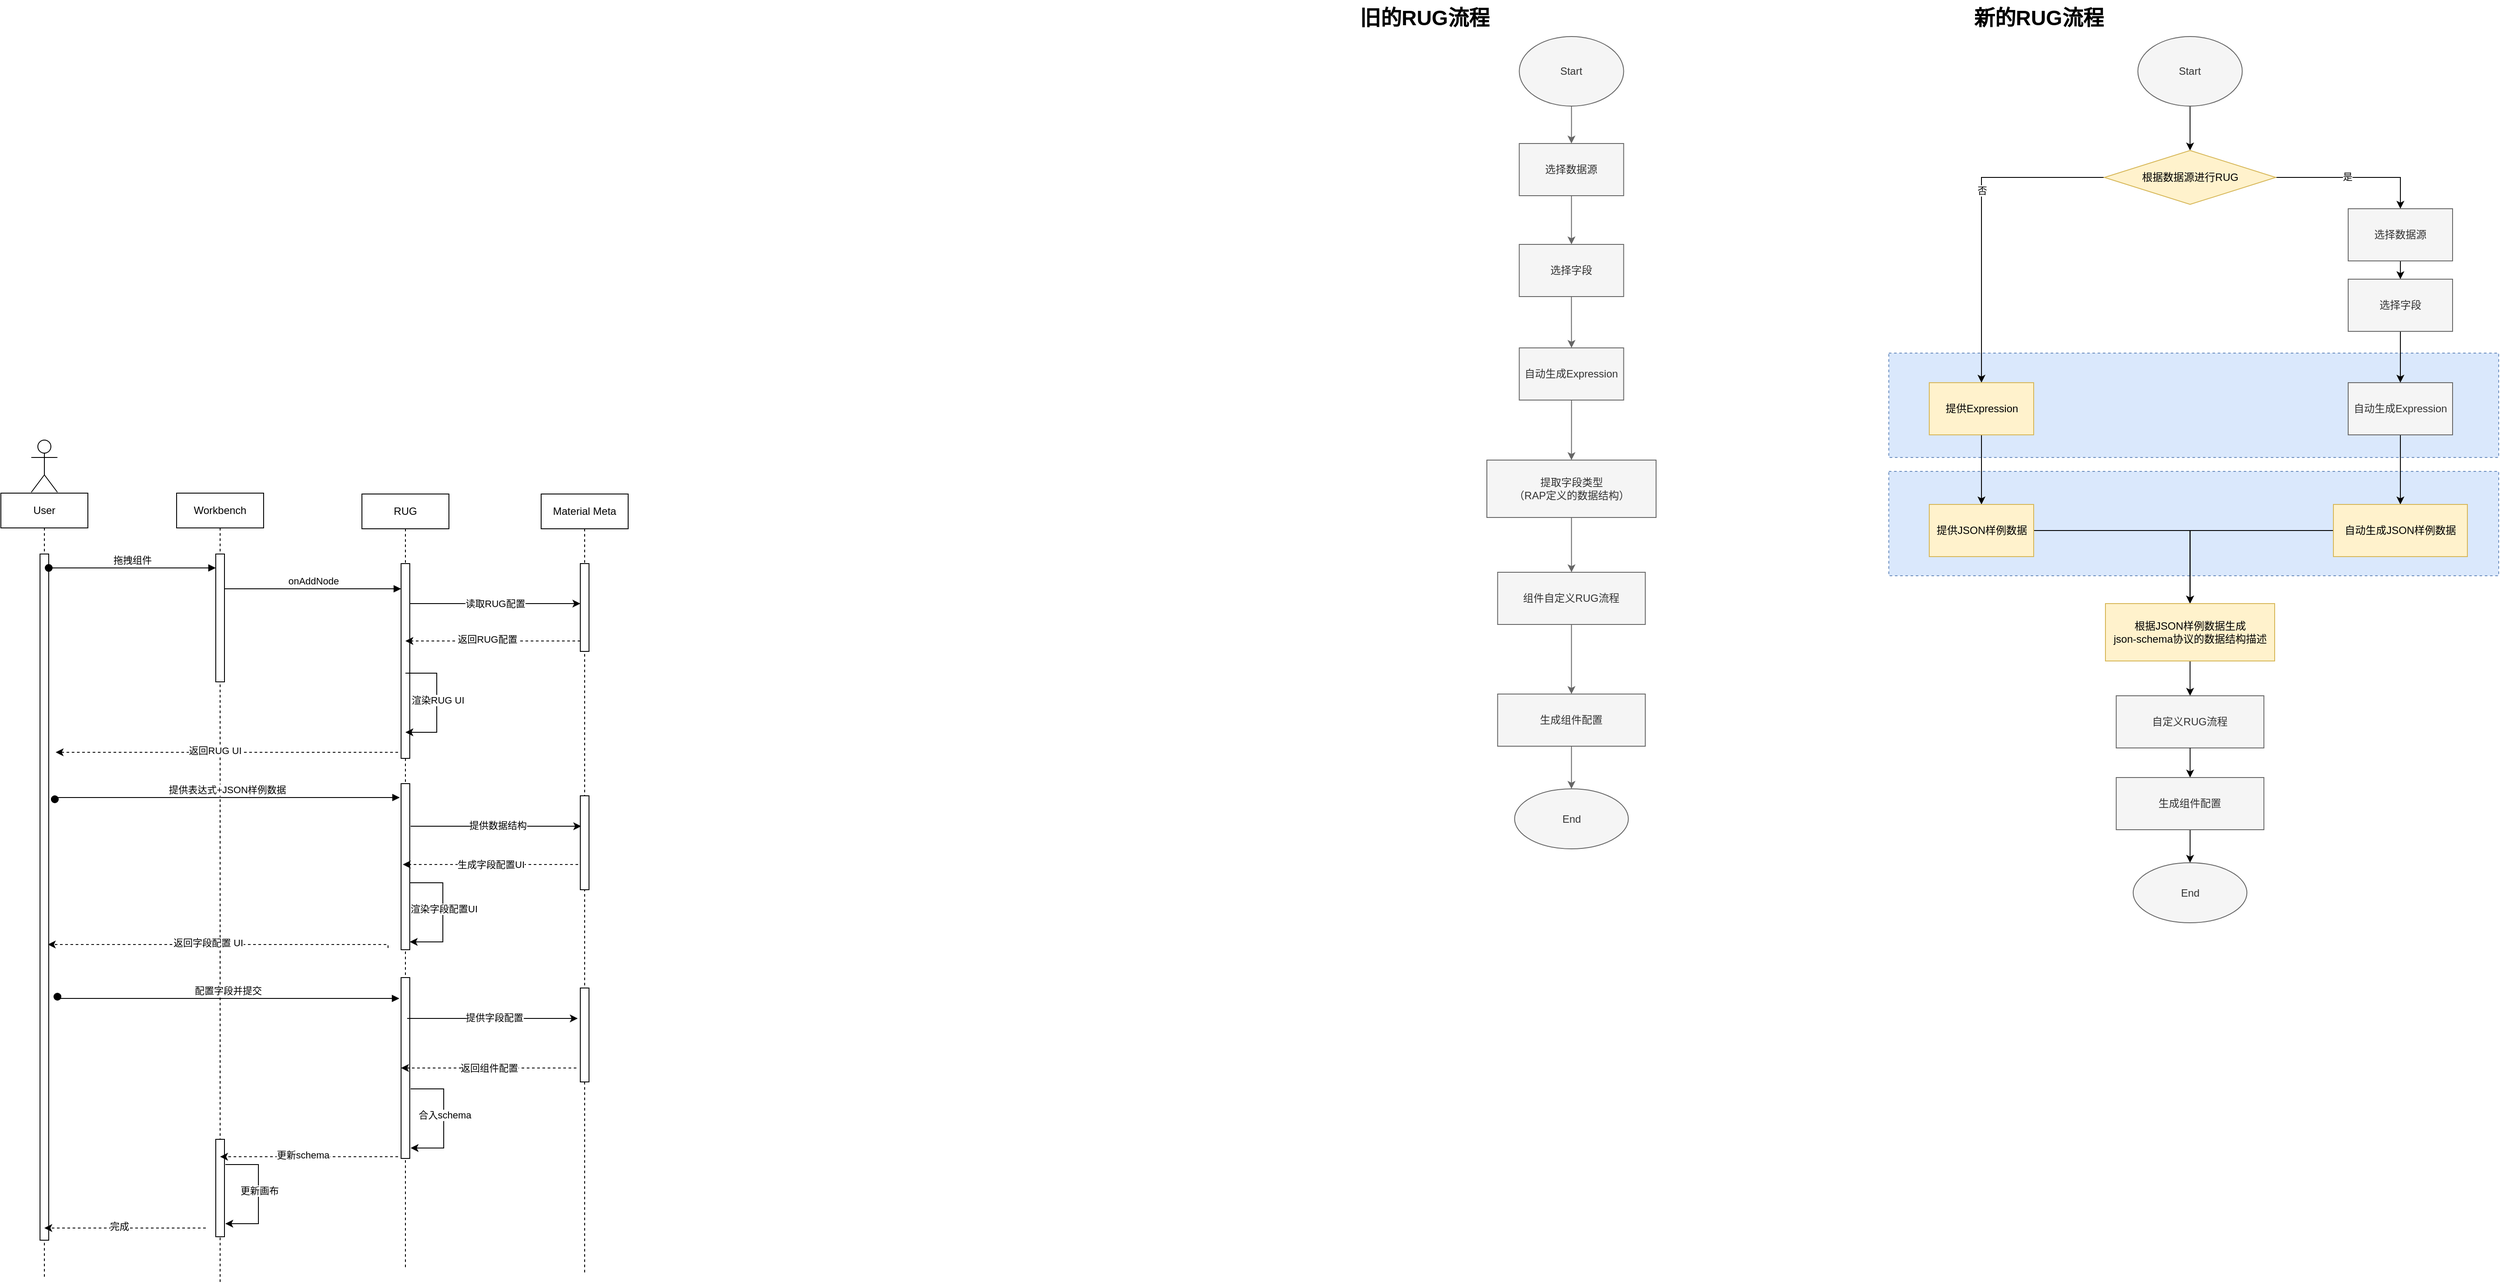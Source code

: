 <mxfile version="24.3.1" type="github">
  <diagram name="Page-1" id="ADWS8KvVb-Phw36fm134">
    <mxGraphModel dx="2460" dy="1941" grid="0" gridSize="10" guides="1" tooltips="1" connect="1" arrows="1" fold="1" page="0" pageScale="1" pageWidth="827" pageHeight="1169" math="0" shadow="0">
      <root>
        <mxCell id="0" />
        <mxCell id="1" parent="0" />
        <mxCell id="wdZtP8kg0rb3bL8GZGm_-107" value="Workbench" style="shape=umlLifeline;perimeter=lifelinePerimeter;whiteSpace=wrap;html=1;container=0;dropTarget=0;collapsible=0;recursiveResize=0;outlineConnect=0;portConstraint=eastwest;newEdgeStyle={&quot;edgeStyle&quot;:&quot;elbowEdgeStyle&quot;,&quot;elbow&quot;:&quot;vertical&quot;,&quot;curved&quot;:0,&quot;rounded&quot;:0};" parent="1" vertex="1">
          <mxGeometry x="-2" y="9" width="100" height="909" as="geometry" />
        </mxCell>
        <mxCell id="wdZtP8kg0rb3bL8GZGm_-108" value="" style="html=1;points=[];perimeter=orthogonalPerimeter;outlineConnect=0;targetShapes=umlLifeline;portConstraint=eastwest;newEdgeStyle={&quot;edgeStyle&quot;:&quot;elbowEdgeStyle&quot;,&quot;elbow&quot;:&quot;vertical&quot;,&quot;curved&quot;:0,&quot;rounded&quot;:0};" parent="wdZtP8kg0rb3bL8GZGm_-107" vertex="1">
          <mxGeometry x="45" y="70" width="10" height="147" as="geometry" />
        </mxCell>
        <mxCell id="wdZtP8kg0rb3bL8GZGm_-239" value="" style="html=1;points=[];perimeter=orthogonalPerimeter;outlineConnect=0;targetShapes=umlLifeline;portConstraint=eastwest;newEdgeStyle={&quot;edgeStyle&quot;:&quot;elbowEdgeStyle&quot;,&quot;elbow&quot;:&quot;vertical&quot;,&quot;curved&quot;:0,&quot;rounded&quot;:0};" parent="wdZtP8kg0rb3bL8GZGm_-107" vertex="1">
          <mxGeometry x="45" y="743" width="10" height="112" as="geometry" />
        </mxCell>
        <mxCell id="wdZtP8kg0rb3bL8GZGm_-111" value="RUG" style="shape=umlLifeline;perimeter=lifelinePerimeter;whiteSpace=wrap;html=1;container=0;dropTarget=0;collapsible=0;recursiveResize=0;outlineConnect=0;portConstraint=eastwest;newEdgeStyle={&quot;edgeStyle&quot;:&quot;elbowEdgeStyle&quot;,&quot;elbow&quot;:&quot;vertical&quot;,&quot;curved&quot;:0,&quot;rounded&quot;:0};" parent="1" vertex="1">
          <mxGeometry x="211" y="10" width="100" height="891" as="geometry" />
        </mxCell>
        <mxCell id="wdZtP8kg0rb3bL8GZGm_-112" value="" style="html=1;points=[];perimeter=orthogonalPerimeter;outlineConnect=0;targetShapes=umlLifeline;portConstraint=eastwest;newEdgeStyle={&quot;edgeStyle&quot;:&quot;elbowEdgeStyle&quot;,&quot;elbow&quot;:&quot;vertical&quot;,&quot;curved&quot;:0,&quot;rounded&quot;:0};" parent="wdZtP8kg0rb3bL8GZGm_-111" vertex="1">
          <mxGeometry x="45" y="80" width="10" height="224" as="geometry" />
        </mxCell>
        <mxCell id="wdZtP8kg0rb3bL8GZGm_-218" value="" style="html=1;points=[];perimeter=orthogonalPerimeter;outlineConnect=0;targetShapes=umlLifeline;portConstraint=eastwest;newEdgeStyle={&quot;edgeStyle&quot;:&quot;elbowEdgeStyle&quot;,&quot;elbow&quot;:&quot;vertical&quot;,&quot;curved&quot;:0,&quot;rounded&quot;:0};" parent="wdZtP8kg0rb3bL8GZGm_-111" vertex="1">
          <mxGeometry x="45" y="333" width="10" height="191" as="geometry" />
        </mxCell>
        <mxCell id="wdZtP8kg0rb3bL8GZGm_-226" value="" style="html=1;points=[];perimeter=orthogonalPerimeter;outlineConnect=0;targetShapes=umlLifeline;portConstraint=eastwest;newEdgeStyle={&quot;edgeStyle&quot;:&quot;elbowEdgeStyle&quot;,&quot;elbow&quot;:&quot;vertical&quot;,&quot;curved&quot;:0,&quot;rounded&quot;:0};" parent="wdZtP8kg0rb3bL8GZGm_-111" vertex="1">
          <mxGeometry x="45" y="556" width="10" height="208" as="geometry" />
        </mxCell>
        <mxCell id="wdZtP8kg0rb3bL8GZGm_-113" value="onAddNode" style="html=1;verticalAlign=bottom;endArrow=block;edgeStyle=elbowEdgeStyle;elbow=vertical;curved=0;rounded=0;" parent="1" source="wdZtP8kg0rb3bL8GZGm_-108" target="wdZtP8kg0rb3bL8GZGm_-112" edge="1">
          <mxGeometry relative="1" as="geometry">
            <mxPoint x="175" y="110" as="sourcePoint" />
            <Array as="points">
              <mxPoint x="150" y="119" />
              <mxPoint x="160" y="100" />
            </Array>
          </mxGeometry>
        </mxCell>
        <mxCell id="wdZtP8kg0rb3bL8GZGm_-117" value="User" style="shape=umlActor;verticalLabelPosition=bottom;verticalAlign=top;html=1;outlineConnect=0;" parent="1" vertex="1">
          <mxGeometry x="-169" y="-52" width="30" height="60" as="geometry" />
        </mxCell>
        <mxCell id="wdZtP8kg0rb3bL8GZGm_-118" value="Material Meta" style="shape=umlLifeline;perimeter=lifelinePerimeter;whiteSpace=wrap;html=1;container=0;dropTarget=0;collapsible=0;recursiveResize=0;outlineConnect=0;portConstraint=eastwest;newEdgeStyle={&quot;edgeStyle&quot;:&quot;elbowEdgeStyle&quot;,&quot;elbow&quot;:&quot;vertical&quot;,&quot;curved&quot;:0,&quot;rounded&quot;:0};" parent="1" vertex="1">
          <mxGeometry x="417" y="10" width="100" height="898" as="geometry" />
        </mxCell>
        <mxCell id="wdZtP8kg0rb3bL8GZGm_-122" value="" style="html=1;points=[];perimeter=orthogonalPerimeter;outlineConnect=0;targetShapes=umlLifeline;portConstraint=eastwest;newEdgeStyle={&quot;edgeStyle&quot;:&quot;elbowEdgeStyle&quot;,&quot;elbow&quot;:&quot;vertical&quot;,&quot;curved&quot;:0,&quot;rounded&quot;:0};" parent="wdZtP8kg0rb3bL8GZGm_-118" vertex="1">
          <mxGeometry x="45" y="80" width="10" height="101" as="geometry" />
        </mxCell>
        <mxCell id="wdZtP8kg0rb3bL8GZGm_-220" value="" style="html=1;points=[];perimeter=orthogonalPerimeter;outlineConnect=0;targetShapes=umlLifeline;portConstraint=eastwest;newEdgeStyle={&quot;edgeStyle&quot;:&quot;elbowEdgeStyle&quot;,&quot;elbow&quot;:&quot;vertical&quot;,&quot;curved&quot;:0,&quot;rounded&quot;:0};" parent="wdZtP8kg0rb3bL8GZGm_-118" vertex="1">
          <mxGeometry x="45" y="347" width="10" height="108" as="geometry" />
        </mxCell>
        <mxCell id="wdZtP8kg0rb3bL8GZGm_-228" value="" style="html=1;points=[];perimeter=orthogonalPerimeter;outlineConnect=0;targetShapes=umlLifeline;portConstraint=eastwest;newEdgeStyle={&quot;edgeStyle&quot;:&quot;elbowEdgeStyle&quot;,&quot;elbow&quot;:&quot;vertical&quot;,&quot;curved&quot;:0,&quot;rounded&quot;:0};" parent="wdZtP8kg0rb3bL8GZGm_-118" vertex="1">
          <mxGeometry x="45" y="568" width="10" height="108" as="geometry" />
        </mxCell>
        <mxCell id="wdZtP8kg0rb3bL8GZGm_-123" value="读取RUG配置" style="edgeStyle=elbowEdgeStyle;rounded=0;orthogonalLoop=1;jettySize=auto;html=1;elbow=vertical;curved=0;" parent="1" source="wdZtP8kg0rb3bL8GZGm_-112" target="wdZtP8kg0rb3bL8GZGm_-122" edge="1">
          <mxGeometry relative="1" as="geometry">
            <Array as="points">
              <mxPoint x="403" y="136" />
              <mxPoint x="360" y="110" />
            </Array>
          </mxGeometry>
        </mxCell>
        <mxCell id="wdZtP8kg0rb3bL8GZGm_-127" style="edgeStyle=elbowEdgeStyle;rounded=0;orthogonalLoop=1;jettySize=auto;html=1;elbow=vertical;curved=0;dashed=1;" parent="1" source="wdZtP8kg0rb3bL8GZGm_-122" target="wdZtP8kg0rb3bL8GZGm_-111" edge="1">
          <mxGeometry relative="1" as="geometry">
            <Array as="points">
              <mxPoint x="407" y="179" />
            </Array>
          </mxGeometry>
        </mxCell>
        <mxCell id="wdZtP8kg0rb3bL8GZGm_-128" value="返回RUG配置" style="edgeLabel;html=1;align=center;verticalAlign=middle;resizable=0;points=[];" parent="wdZtP8kg0rb3bL8GZGm_-127" vertex="1" connectable="0">
          <mxGeometry x="0.072" y="-2" relative="1" as="geometry">
            <mxPoint as="offset" />
          </mxGeometry>
        </mxCell>
        <mxCell id="wdZtP8kg0rb3bL8GZGm_-135" value="User" style="shape=umlLifeline;perimeter=lifelinePerimeter;whiteSpace=wrap;html=1;container=0;dropTarget=0;collapsible=0;recursiveResize=0;outlineConnect=0;portConstraint=eastwest;newEdgeStyle={&quot;edgeStyle&quot;:&quot;elbowEdgeStyle&quot;,&quot;elbow&quot;:&quot;vertical&quot;,&quot;curved&quot;:0,&quot;rounded&quot;:0};" parent="1" vertex="1">
          <mxGeometry x="-204" y="9" width="100" height="904" as="geometry" />
        </mxCell>
        <mxCell id="wdZtP8kg0rb3bL8GZGm_-136" value="" style="html=1;points=[];perimeter=orthogonalPerimeter;outlineConnect=0;targetShapes=umlLifeline;portConstraint=eastwest;newEdgeStyle={&quot;edgeStyle&quot;:&quot;elbowEdgeStyle&quot;,&quot;elbow&quot;:&quot;vertical&quot;,&quot;curved&quot;:0,&quot;rounded&quot;:0};" parent="wdZtP8kg0rb3bL8GZGm_-135" vertex="1">
          <mxGeometry x="45" y="70" width="10" height="789" as="geometry" />
        </mxCell>
        <mxCell id="wdZtP8kg0rb3bL8GZGm_-109" value="拖拽组件" style="html=1;verticalAlign=bottom;startArrow=oval;endArrow=block;startSize=8;edgeStyle=elbowEdgeStyle;elbow=vertical;curved=0;rounded=0;" parent="1" source="wdZtP8kg0rb3bL8GZGm_-136" target="wdZtP8kg0rb3bL8GZGm_-108" edge="1">
          <mxGeometry relative="1" as="geometry">
            <mxPoint x="-18" y="87" as="sourcePoint" />
            <Array as="points">
              <mxPoint x="-68" y="95" />
            </Array>
          </mxGeometry>
        </mxCell>
        <mxCell id="wdZtP8kg0rb3bL8GZGm_-213" style="edgeStyle=elbowEdgeStyle;rounded=0;orthogonalLoop=1;jettySize=auto;html=1;elbow=vertical;curved=0;dashed=1;" parent="1" edge="1">
          <mxGeometry relative="1" as="geometry">
            <mxPoint x="252.5" y="307" as="sourcePoint" />
            <mxPoint x="-141" y="307" as="targetPoint" />
            <Array as="points">
              <mxPoint x="199.5" y="307" />
            </Array>
          </mxGeometry>
        </mxCell>
        <mxCell id="wdZtP8kg0rb3bL8GZGm_-214" value="返回RUG UI" style="edgeLabel;html=1;align=center;verticalAlign=middle;resizable=0;points=[];" parent="wdZtP8kg0rb3bL8GZGm_-213" vertex="1" connectable="0">
          <mxGeometry x="0.072" y="-2" relative="1" as="geometry">
            <mxPoint as="offset" />
          </mxGeometry>
        </mxCell>
        <mxCell id="wdZtP8kg0rb3bL8GZGm_-215" value="" style="endArrow=classic;html=1;rounded=0;" parent="1" source="wdZtP8kg0rb3bL8GZGm_-111" target="wdZtP8kg0rb3bL8GZGm_-111" edge="1">
          <mxGeometry width="50" height="50" relative="1" as="geometry">
            <mxPoint x="268" y="191" as="sourcePoint" />
            <mxPoint x="268" y="280" as="targetPoint" />
            <Array as="points">
              <mxPoint x="297" y="216" />
              <mxPoint x="297" y="284" />
            </Array>
          </mxGeometry>
        </mxCell>
        <mxCell id="wdZtP8kg0rb3bL8GZGm_-216" value="渲染RUG UI" style="edgeLabel;html=1;align=center;verticalAlign=middle;resizable=0;points=[];" parent="wdZtP8kg0rb3bL8GZGm_-215" vertex="1" connectable="0">
          <mxGeometry x="-0.053" y="1" relative="1" as="geometry">
            <mxPoint as="offset" />
          </mxGeometry>
        </mxCell>
        <mxCell id="wdZtP8kg0rb3bL8GZGm_-217" value="提供表达式+JSON样例数据" style="html=1;verticalAlign=bottom;startArrow=oval;endArrow=block;startSize=8;edgeStyle=elbowEdgeStyle;elbow=vertical;curved=0;rounded=0;" parent="1" edge="1">
          <mxGeometry relative="1" as="geometry">
            <mxPoint x="-142" y="361" as="sourcePoint" />
            <mxPoint x="254.5" y="359" as="targetPoint" />
            <Array as="points">
              <mxPoint x="-70" y="359" />
            </Array>
          </mxGeometry>
        </mxCell>
        <mxCell id="wdZtP8kg0rb3bL8GZGm_-221" value="" style="edgeStyle=elbowEdgeStyle;rounded=0;orthogonalLoop=1;jettySize=auto;html=1;elbow=vertical;curved=0;" parent="1" edge="1">
          <mxGeometry relative="1" as="geometry">
            <mxPoint x="267" y="392" as="sourcePoint" />
            <mxPoint x="463" y="392" as="targetPoint" />
          </mxGeometry>
        </mxCell>
        <mxCell id="wdZtP8kg0rb3bL8GZGm_-222" value="提供数据结构" style="edgeLabel;html=1;align=center;verticalAlign=middle;resizable=0;points=[];" parent="wdZtP8kg0rb3bL8GZGm_-221" vertex="1" connectable="0">
          <mxGeometry x="0.347" y="-1" relative="1" as="geometry">
            <mxPoint x="-32" y="-2" as="offset" />
          </mxGeometry>
        </mxCell>
        <mxCell id="wdZtP8kg0rb3bL8GZGm_-223" value="生成字段配置UI" style="edgeStyle=elbowEdgeStyle;rounded=0;orthogonalLoop=1;jettySize=auto;html=1;elbow=horizontal;curved=0;dashed=1;" parent="1" edge="1">
          <mxGeometry relative="1" as="geometry">
            <mxPoint x="459.5" y="436" as="sourcePoint" />
            <mxPoint x="258" y="436" as="targetPoint" />
          </mxGeometry>
        </mxCell>
        <mxCell id="wdZtP8kg0rb3bL8GZGm_-224" style="edgeStyle=elbowEdgeStyle;rounded=0;orthogonalLoop=1;jettySize=auto;html=1;elbow=vertical;curved=0;dashed=1;" parent="1" edge="1">
          <mxGeometry relative="1" as="geometry">
            <mxPoint x="241" y="532" as="sourcePoint" />
            <mxPoint x="-150" y="528" as="targetPoint" />
            <Array as="points">
              <mxPoint x="260.5" y="528" />
            </Array>
          </mxGeometry>
        </mxCell>
        <mxCell id="wdZtP8kg0rb3bL8GZGm_-225" value="返回字段配置 UI" style="edgeLabel;html=1;align=center;verticalAlign=middle;resizable=0;points=[];" parent="wdZtP8kg0rb3bL8GZGm_-224" vertex="1" connectable="0">
          <mxGeometry x="0.072" y="-2" relative="1" as="geometry">
            <mxPoint as="offset" />
          </mxGeometry>
        </mxCell>
        <mxCell id="wdZtP8kg0rb3bL8GZGm_-227" value="配置字段并提交" style="html=1;verticalAlign=bottom;startArrow=oval;endArrow=block;startSize=8;edgeStyle=elbowEdgeStyle;elbow=vertical;curved=0;rounded=0;" parent="1" edge="1">
          <mxGeometry relative="1" as="geometry">
            <mxPoint x="-139" y="588" as="sourcePoint" />
            <mxPoint x="254" y="590" as="targetPoint" />
            <Array as="points">
              <mxPoint x="-69" y="590" />
            </Array>
          </mxGeometry>
        </mxCell>
        <mxCell id="wdZtP8kg0rb3bL8GZGm_-229" value="" style="edgeStyle=elbowEdgeStyle;rounded=0;orthogonalLoop=1;jettySize=auto;html=1;elbow=vertical;curved=0;" parent="1" edge="1">
          <mxGeometry relative="1" as="geometry">
            <mxPoint x="263" y="613" as="sourcePoint" />
            <mxPoint x="459" y="613" as="targetPoint" />
          </mxGeometry>
        </mxCell>
        <mxCell id="wdZtP8kg0rb3bL8GZGm_-230" value="提供字段配置" style="edgeLabel;html=1;align=center;verticalAlign=middle;resizable=0;points=[];" parent="wdZtP8kg0rb3bL8GZGm_-229" vertex="1" connectable="0">
          <mxGeometry x="0.347" y="-1" relative="1" as="geometry">
            <mxPoint x="-32" y="-2" as="offset" />
          </mxGeometry>
        </mxCell>
        <mxCell id="wdZtP8kg0rb3bL8GZGm_-232" value="返回组件配置" style="edgeStyle=elbowEdgeStyle;rounded=0;orthogonalLoop=1;jettySize=auto;html=1;elbow=vertical;curved=0;dashed=1;" parent="1" edge="1">
          <mxGeometry relative="1" as="geometry">
            <mxPoint x="457.5" y="670" as="sourcePoint" />
            <mxPoint x="256" y="670" as="targetPoint" />
          </mxGeometry>
        </mxCell>
        <mxCell id="wdZtP8kg0rb3bL8GZGm_-235" value="" style="endArrow=classic;html=1;rounded=0;" parent="1" edge="1">
          <mxGeometry width="50" height="50" relative="1" as="geometry">
            <mxPoint x="266" y="457" as="sourcePoint" />
            <mxPoint x="266" y="525" as="targetPoint" />
            <Array as="points">
              <mxPoint x="304" y="457" />
              <mxPoint x="304" y="525" />
            </Array>
          </mxGeometry>
        </mxCell>
        <mxCell id="wdZtP8kg0rb3bL8GZGm_-236" value="渲染字段配置UI" style="edgeLabel;html=1;align=center;verticalAlign=middle;resizable=0;points=[];" parent="wdZtP8kg0rb3bL8GZGm_-235" vertex="1" connectable="0">
          <mxGeometry x="-0.053" y="1" relative="1" as="geometry">
            <mxPoint as="offset" />
          </mxGeometry>
        </mxCell>
        <mxCell id="wdZtP8kg0rb3bL8GZGm_-237" value="" style="endArrow=classic;html=1;rounded=0;" parent="1" edge="1">
          <mxGeometry width="50" height="50" relative="1" as="geometry">
            <mxPoint x="267" y="694" as="sourcePoint" />
            <mxPoint x="267" y="762" as="targetPoint" />
            <Array as="points">
              <mxPoint x="305" y="694" />
              <mxPoint x="305" y="762" />
            </Array>
          </mxGeometry>
        </mxCell>
        <mxCell id="wdZtP8kg0rb3bL8GZGm_-238" value="合入schema" style="edgeLabel;html=1;align=center;verticalAlign=middle;resizable=0;points=[];" parent="wdZtP8kg0rb3bL8GZGm_-237" vertex="1" connectable="0">
          <mxGeometry x="-0.053" y="1" relative="1" as="geometry">
            <mxPoint as="offset" />
          </mxGeometry>
        </mxCell>
        <mxCell id="wdZtP8kg0rb3bL8GZGm_-240" style="edgeStyle=elbowEdgeStyle;rounded=0;orthogonalLoop=1;jettySize=auto;html=1;elbow=vertical;curved=0;dashed=1;" parent="1" target="wdZtP8kg0rb3bL8GZGm_-107" edge="1">
          <mxGeometry relative="1" as="geometry">
            <mxPoint x="252.5" y="772" as="sourcePoint" />
            <mxPoint x="-211" y="772" as="targetPoint" />
            <Array as="points">
              <mxPoint x="199.5" y="772" />
            </Array>
          </mxGeometry>
        </mxCell>
        <mxCell id="wdZtP8kg0rb3bL8GZGm_-241" value="更新schema" style="edgeLabel;html=1;align=center;verticalAlign=middle;resizable=0;points=[];" parent="wdZtP8kg0rb3bL8GZGm_-240" vertex="1" connectable="0">
          <mxGeometry x="0.072" y="-2" relative="1" as="geometry">
            <mxPoint as="offset" />
          </mxGeometry>
        </mxCell>
        <mxCell id="wdZtP8kg0rb3bL8GZGm_-242" value="" style="endArrow=classic;html=1;rounded=0;" parent="1" edge="1">
          <mxGeometry width="50" height="50" relative="1" as="geometry">
            <mxPoint x="54" y="781" as="sourcePoint" />
            <mxPoint x="54" y="849" as="targetPoint" />
            <Array as="points">
              <mxPoint x="92" y="781" />
              <mxPoint x="92" y="849" />
            </Array>
          </mxGeometry>
        </mxCell>
        <mxCell id="wdZtP8kg0rb3bL8GZGm_-243" value="更新画布" style="edgeLabel;html=1;align=center;verticalAlign=middle;resizable=0;points=[];" parent="wdZtP8kg0rb3bL8GZGm_-242" vertex="1" connectable="0">
          <mxGeometry x="-0.053" y="1" relative="1" as="geometry">
            <mxPoint as="offset" />
          </mxGeometry>
        </mxCell>
        <mxCell id="wdZtP8kg0rb3bL8GZGm_-244" style="edgeStyle=elbowEdgeStyle;rounded=0;orthogonalLoop=1;jettySize=auto;html=1;elbow=vertical;curved=0;dashed=1;" parent="1" target="wdZtP8kg0rb3bL8GZGm_-135" edge="1">
          <mxGeometry relative="1" as="geometry">
            <mxPoint x="31.5" y="854" as="sourcePoint" />
            <mxPoint x="-173" y="854" as="targetPoint" />
            <Array as="points">
              <mxPoint x="-21.5" y="854" />
            </Array>
          </mxGeometry>
        </mxCell>
        <mxCell id="wdZtP8kg0rb3bL8GZGm_-245" value="完成" style="edgeLabel;html=1;align=center;verticalAlign=middle;resizable=0;points=[];" parent="wdZtP8kg0rb3bL8GZGm_-244" vertex="1" connectable="0">
          <mxGeometry x="0.072" y="-2" relative="1" as="geometry">
            <mxPoint as="offset" />
          </mxGeometry>
        </mxCell>
        <mxCell id="sgmKQV_pIW9OmijiKZ_w-3" value="" style="edgeStyle=orthogonalEdgeStyle;rounded=0;orthogonalLoop=1;jettySize=auto;html=1;fillColor=#f5f5f5;strokeColor=#666666;" edge="1" parent="1" source="sgmKQV_pIW9OmijiKZ_w-1" target="sgmKQV_pIW9OmijiKZ_w-4">
          <mxGeometry relative="1" as="geometry">
            <mxPoint x="1601.25" y="-385" as="targetPoint" />
          </mxGeometry>
        </mxCell>
        <mxCell id="sgmKQV_pIW9OmijiKZ_w-1" value="Start" style="ellipse;whiteSpace=wrap;html=1;fillColor=#f5f5f5;fontColor=#333333;strokeColor=#666666;" vertex="1" parent="1">
          <mxGeometry x="1541.25" y="-516" width="120" height="80" as="geometry" />
        </mxCell>
        <mxCell id="sgmKQV_pIW9OmijiKZ_w-13" value="" style="edgeStyle=orthogonalEdgeStyle;rounded=0;orthogonalLoop=1;jettySize=auto;html=1;fillColor=#f5f5f5;strokeColor=#666666;" edge="1" parent="1" source="sgmKQV_pIW9OmijiKZ_w-4" target="sgmKQV_pIW9OmijiKZ_w-12">
          <mxGeometry relative="1" as="geometry" />
        </mxCell>
        <mxCell id="sgmKQV_pIW9OmijiKZ_w-4" value="选择数据源" style="whiteSpace=wrap;html=1;fillColor=#f5f5f5;fontColor=#333333;strokeColor=#666666;" vertex="1" parent="1">
          <mxGeometry x="1541.24" y="-393" width="120" height="60" as="geometry" />
        </mxCell>
        <mxCell id="sgmKQV_pIW9OmijiKZ_w-15" value="" style="edgeStyle=orthogonalEdgeStyle;rounded=0;orthogonalLoop=1;jettySize=auto;html=1;fillColor=#f5f5f5;strokeColor=#666666;" edge="1" parent="1" source="sgmKQV_pIW9OmijiKZ_w-12" target="sgmKQV_pIW9OmijiKZ_w-14">
          <mxGeometry relative="1" as="geometry" />
        </mxCell>
        <mxCell id="sgmKQV_pIW9OmijiKZ_w-12" value="选择字段" style="whiteSpace=wrap;html=1;fillColor=#f5f5f5;fontColor=#333333;strokeColor=#666666;" vertex="1" parent="1">
          <mxGeometry x="1541.24" y="-277" width="120" height="60" as="geometry" />
        </mxCell>
        <mxCell id="sgmKQV_pIW9OmijiKZ_w-81" style="edgeStyle=orthogonalEdgeStyle;rounded=0;orthogonalLoop=1;jettySize=auto;html=1;fillColor=#f5f5f5;strokeColor=#666666;" edge="1" parent="1" source="sgmKQV_pIW9OmijiKZ_w-14" target="sgmKQV_pIW9OmijiKZ_w-21">
          <mxGeometry relative="1" as="geometry" />
        </mxCell>
        <mxCell id="sgmKQV_pIW9OmijiKZ_w-14" value="自动生成Expression" style="whiteSpace=wrap;html=1;fillColor=#f5f5f5;fontColor=#333333;strokeColor=#666666;" vertex="1" parent="1">
          <mxGeometry x="1541.25" y="-158" width="120" height="60" as="geometry" />
        </mxCell>
        <mxCell id="sgmKQV_pIW9OmijiKZ_w-25" value="" style="edgeStyle=orthogonalEdgeStyle;rounded=0;orthogonalLoop=1;jettySize=auto;html=1;fillColor=#f5f5f5;strokeColor=#666666;" edge="1" parent="1" source="sgmKQV_pIW9OmijiKZ_w-21" target="sgmKQV_pIW9OmijiKZ_w-24">
          <mxGeometry relative="1" as="geometry" />
        </mxCell>
        <mxCell id="sgmKQV_pIW9OmijiKZ_w-21" value="提取字段类型&lt;div&gt;（RAP定义的数据结构）&lt;/div&gt;" style="rounded=0;whiteSpace=wrap;html=1;fillColor=#f5f5f5;fontColor=#333333;strokeColor=#666666;" vertex="1" parent="1">
          <mxGeometry x="1503.99" y="-29" width="194.5" height="66" as="geometry" />
        </mxCell>
        <mxCell id="sgmKQV_pIW9OmijiKZ_w-83" value="" style="edgeStyle=orthogonalEdgeStyle;rounded=0;orthogonalLoop=1;jettySize=auto;html=1;fillColor=#f5f5f5;strokeColor=#666666;" edge="1" parent="1" source="sgmKQV_pIW9OmijiKZ_w-24" target="sgmKQV_pIW9OmijiKZ_w-82">
          <mxGeometry relative="1" as="geometry" />
        </mxCell>
        <mxCell id="sgmKQV_pIW9OmijiKZ_w-24" value="组件自定义RUG流程" style="whiteSpace=wrap;html=1;rounded=0;fillColor=#f5f5f5;fontColor=#333333;strokeColor=#666666;" vertex="1" parent="1">
          <mxGeometry x="1516.36" y="100" width="169.75" height="60" as="geometry" />
        </mxCell>
        <mxCell id="sgmKQV_pIW9OmijiKZ_w-54" value="" style="rounded=0;whiteSpace=wrap;html=1;dashed=1;fillColor=#dae8fc;strokeColor=#6c8ebf;" vertex="1" parent="1">
          <mxGeometry x="1966" y="-16" width="701" height="120" as="geometry" />
        </mxCell>
        <mxCell id="sgmKQV_pIW9OmijiKZ_w-55" value="" style="rounded=0;whiteSpace=wrap;html=1;dashed=1;fillColor=#dae8fc;strokeColor=#6c8ebf;" vertex="1" parent="1">
          <mxGeometry x="1966" y="-152" width="701" height="120" as="geometry" />
        </mxCell>
        <mxCell id="sgmKQV_pIW9OmijiKZ_w-56" value="" style="edgeStyle=orthogonalEdgeStyle;rounded=0;orthogonalLoop=1;jettySize=auto;html=1;" edge="1" parent="1" source="sgmKQV_pIW9OmijiKZ_w-57" target="sgmKQV_pIW9OmijiKZ_w-62">
          <mxGeometry relative="1" as="geometry" />
        </mxCell>
        <mxCell id="sgmKQV_pIW9OmijiKZ_w-57" value="Start" style="ellipse;whiteSpace=wrap;html=1;fillColor=#f5f5f5;fontColor=#333333;strokeColor=#666666;" vertex="1" parent="1">
          <mxGeometry x="2252.25" y="-516" width="120" height="80" as="geometry" />
        </mxCell>
        <mxCell id="sgmKQV_pIW9OmijiKZ_w-58" value="" style="edgeStyle=orthogonalEdgeStyle;rounded=0;orthogonalLoop=1;jettySize=auto;html=1;" edge="1" parent="1" source="sgmKQV_pIW9OmijiKZ_w-62" target="sgmKQV_pIW9OmijiKZ_w-64">
          <mxGeometry relative="1" as="geometry" />
        </mxCell>
        <mxCell id="sgmKQV_pIW9OmijiKZ_w-59" value="是" style="edgeLabel;html=1;align=center;verticalAlign=middle;resizable=0;points=[];" vertex="1" connectable="0" parent="sgmKQV_pIW9OmijiKZ_w-58">
          <mxGeometry x="-0.067" y="3" relative="1" as="geometry">
            <mxPoint x="-2" y="2" as="offset" />
          </mxGeometry>
        </mxCell>
        <mxCell id="sgmKQV_pIW9OmijiKZ_w-60" value="" style="edgeStyle=orthogonalEdgeStyle;rounded=0;orthogonalLoop=1;jettySize=auto;html=1;" edge="1" parent="1" source="sgmKQV_pIW9OmijiKZ_w-62" target="sgmKQV_pIW9OmijiKZ_w-66">
          <mxGeometry relative="1" as="geometry" />
        </mxCell>
        <mxCell id="sgmKQV_pIW9OmijiKZ_w-61" value="否" style="edgeLabel;html=1;align=center;verticalAlign=middle;resizable=0;points=[];" vertex="1" connectable="0" parent="sgmKQV_pIW9OmijiKZ_w-60">
          <mxGeometry x="-0.173" y="3" relative="1" as="geometry">
            <mxPoint x="-3" as="offset" />
          </mxGeometry>
        </mxCell>
        <mxCell id="sgmKQV_pIW9OmijiKZ_w-62" value="根据数据源进行RUG" style="rhombus;whiteSpace=wrap;html=1;fillColor=#fff2cc;strokeColor=#d6b656;" vertex="1" parent="1">
          <mxGeometry x="2213.75" y="-385" width="197" height="62" as="geometry" />
        </mxCell>
        <mxCell id="sgmKQV_pIW9OmijiKZ_w-63" value="" style="edgeStyle=orthogonalEdgeStyle;rounded=0;orthogonalLoop=1;jettySize=auto;html=1;" edge="1" parent="1" source="sgmKQV_pIW9OmijiKZ_w-64" target="sgmKQV_pIW9OmijiKZ_w-70">
          <mxGeometry relative="1" as="geometry" />
        </mxCell>
        <mxCell id="sgmKQV_pIW9OmijiKZ_w-64" value="选择数据源" style="whiteSpace=wrap;html=1;fillColor=#f5f5f5;fontColor=#333333;strokeColor=#666666;" vertex="1" parent="1">
          <mxGeometry x="2494" y="-318" width="120" height="60" as="geometry" />
        </mxCell>
        <mxCell id="sgmKQV_pIW9OmijiKZ_w-65" value="" style="edgeStyle=orthogonalEdgeStyle;rounded=0;orthogonalLoop=1;jettySize=auto;html=1;" edge="1" parent="1" source="sgmKQV_pIW9OmijiKZ_w-66" target="sgmKQV_pIW9OmijiKZ_w-68">
          <mxGeometry relative="1" as="geometry" />
        </mxCell>
        <mxCell id="sgmKQV_pIW9OmijiKZ_w-66" value="提供Expression" style="whiteSpace=wrap;html=1;fillColor=#fff2cc;strokeColor=#d6b656;" vertex="1" parent="1">
          <mxGeometry x="2012.5" y="-118" width="120" height="60" as="geometry" />
        </mxCell>
        <mxCell id="sgmKQV_pIW9OmijiKZ_w-67" style="edgeStyle=orthogonalEdgeStyle;rounded=0;orthogonalLoop=1;jettySize=auto;html=1;" edge="1" parent="1" source="sgmKQV_pIW9OmijiKZ_w-68" target="sgmKQV_pIW9OmijiKZ_w-76">
          <mxGeometry relative="1" as="geometry" />
        </mxCell>
        <mxCell id="sgmKQV_pIW9OmijiKZ_w-68" value="提供JSON样例数据" style="whiteSpace=wrap;html=1;fillColor=#fff2cc;strokeColor=#d6b656;" vertex="1" parent="1">
          <mxGeometry x="2012.5" y="22" width="120" height="60" as="geometry" />
        </mxCell>
        <mxCell id="sgmKQV_pIW9OmijiKZ_w-69" value="" style="edgeStyle=orthogonalEdgeStyle;rounded=0;orthogonalLoop=1;jettySize=auto;html=1;" edge="1" parent="1" source="sgmKQV_pIW9OmijiKZ_w-70" target="sgmKQV_pIW9OmijiKZ_w-72">
          <mxGeometry relative="1" as="geometry" />
        </mxCell>
        <mxCell id="sgmKQV_pIW9OmijiKZ_w-70" value="选择字段" style="whiteSpace=wrap;html=1;fillColor=#f5f5f5;fontColor=#333333;strokeColor=#666666;" vertex="1" parent="1">
          <mxGeometry x="2494" y="-237" width="120" height="60" as="geometry" />
        </mxCell>
        <mxCell id="sgmKQV_pIW9OmijiKZ_w-71" value="" style="edgeStyle=orthogonalEdgeStyle;rounded=0;orthogonalLoop=1;jettySize=auto;html=1;" edge="1" parent="1" source="sgmKQV_pIW9OmijiKZ_w-72" target="sgmKQV_pIW9OmijiKZ_w-74">
          <mxGeometry relative="1" as="geometry" />
        </mxCell>
        <mxCell id="sgmKQV_pIW9OmijiKZ_w-72" value="自动生成Expression" style="whiteSpace=wrap;html=1;fillColor=#f5f5f5;fontColor=#333333;strokeColor=#666666;" vertex="1" parent="1">
          <mxGeometry x="2494" y="-118" width="120" height="60" as="geometry" />
        </mxCell>
        <mxCell id="sgmKQV_pIW9OmijiKZ_w-73" style="edgeStyle=orthogonalEdgeStyle;rounded=0;orthogonalLoop=1;jettySize=auto;html=1;" edge="1" parent="1" source="sgmKQV_pIW9OmijiKZ_w-74" target="sgmKQV_pIW9OmijiKZ_w-76">
          <mxGeometry relative="1" as="geometry" />
        </mxCell>
        <mxCell id="sgmKQV_pIW9OmijiKZ_w-74" value="自动生成JSON样例数据" style="whiteSpace=wrap;html=1;fillColor=#fff2cc;strokeColor=#d6b656;" vertex="1" parent="1">
          <mxGeometry x="2477" y="22" width="154" height="60" as="geometry" />
        </mxCell>
        <mxCell id="sgmKQV_pIW9OmijiKZ_w-75" value="" style="edgeStyle=orthogonalEdgeStyle;rounded=0;orthogonalLoop=1;jettySize=auto;html=1;" edge="1" parent="1" source="sgmKQV_pIW9OmijiKZ_w-76" target="sgmKQV_pIW9OmijiKZ_w-78">
          <mxGeometry relative="1" as="geometry" />
        </mxCell>
        <mxCell id="sgmKQV_pIW9OmijiKZ_w-76" value="根据JSON样例数据生成&lt;div&gt;json-schema协议的数据结构描述&lt;/div&gt;" style="rounded=0;whiteSpace=wrap;html=1;fillColor=#fff2cc;strokeColor=#d6b656;" vertex="1" parent="1">
          <mxGeometry x="2215" y="136" width="194.5" height="66" as="geometry" />
        </mxCell>
        <mxCell id="sgmKQV_pIW9OmijiKZ_w-77" value="" style="edgeStyle=orthogonalEdgeStyle;rounded=0;orthogonalLoop=1;jettySize=auto;html=1;" edge="1" parent="1" source="sgmKQV_pIW9OmijiKZ_w-86" target="sgmKQV_pIW9OmijiKZ_w-79">
          <mxGeometry relative="1" as="geometry" />
        </mxCell>
        <mxCell id="sgmKQV_pIW9OmijiKZ_w-78" value="自定义RUG流程" style="whiteSpace=wrap;html=1;rounded=0;fillColor=#f5f5f5;fontColor=#333333;strokeColor=#666666;" vertex="1" parent="1">
          <mxGeometry x="2227.38" y="242" width="169.75" height="60" as="geometry" />
        </mxCell>
        <mxCell id="sgmKQV_pIW9OmijiKZ_w-79" value="End" style="ellipse;whiteSpace=wrap;html=1;rounded=0;fillColor=#f5f5f5;fontColor=#333333;strokeColor=#666666;" vertex="1" parent="1">
          <mxGeometry x="2246.87" y="434" width="130.75" height="69" as="geometry" />
        </mxCell>
        <mxCell id="sgmKQV_pIW9OmijiKZ_w-85" style="edgeStyle=orthogonalEdgeStyle;rounded=0;orthogonalLoop=1;jettySize=auto;html=1;fillColor=#f5f5f5;strokeColor=#666666;" edge="1" parent="1" source="sgmKQV_pIW9OmijiKZ_w-82" target="sgmKQV_pIW9OmijiKZ_w-84">
          <mxGeometry relative="1" as="geometry" />
        </mxCell>
        <mxCell id="sgmKQV_pIW9OmijiKZ_w-82" value="生成组件配置" style="whiteSpace=wrap;html=1;rounded=0;fillColor=#f5f5f5;fontColor=#333333;strokeColor=#666666;" vertex="1" parent="1">
          <mxGeometry x="1516.36" y="240" width="169.75" height="60" as="geometry" />
        </mxCell>
        <mxCell id="sgmKQV_pIW9OmijiKZ_w-84" value="End" style="ellipse;whiteSpace=wrap;html=1;rounded=0;fillColor=#f5f5f5;fontColor=#333333;strokeColor=#666666;" vertex="1" parent="1">
          <mxGeometry x="1535.87" y="349" width="130.75" height="69" as="geometry" />
        </mxCell>
        <mxCell id="sgmKQV_pIW9OmijiKZ_w-87" value="" style="edgeStyle=orthogonalEdgeStyle;rounded=0;orthogonalLoop=1;jettySize=auto;html=1;" edge="1" parent="1" source="sgmKQV_pIW9OmijiKZ_w-78" target="sgmKQV_pIW9OmijiKZ_w-86">
          <mxGeometry relative="1" as="geometry">
            <mxPoint x="2312" y="365" as="sourcePoint" />
            <mxPoint x="2312" y="442" as="targetPoint" />
          </mxGeometry>
        </mxCell>
        <mxCell id="sgmKQV_pIW9OmijiKZ_w-86" value="生成组件配置" style="whiteSpace=wrap;html=1;rounded=0;fillColor=#f5f5f5;fontColor=#333333;strokeColor=#666666;" vertex="1" parent="1">
          <mxGeometry x="2227.38" y="336" width="169.75" height="60" as="geometry" />
        </mxCell>
        <mxCell id="sgmKQV_pIW9OmijiKZ_w-89" value="&lt;h1 style=&quot;margin-top: 0px;&quot;&gt;旧的RUG流程&lt;/h1&gt;" style="text;html=1;whiteSpace=wrap;overflow=hidden;rounded=0;" vertex="1" parent="1">
          <mxGeometry x="1355.87" y="-558" width="180" height="46" as="geometry" />
        </mxCell>
        <mxCell id="sgmKQV_pIW9OmijiKZ_w-90" value="&lt;h1 style=&quot;margin-top: 0px;&quot;&gt;新的RUG流程&lt;/h1&gt;" style="text;html=1;whiteSpace=wrap;overflow=hidden;rounded=0;" vertex="1" parent="1">
          <mxGeometry x="2062" y="-558" width="180" height="46" as="geometry" />
        </mxCell>
      </root>
    </mxGraphModel>
  </diagram>
</mxfile>
